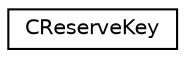 digraph "Graphical Class Hierarchy"
{
  edge [fontname="Helvetica",fontsize="10",labelfontname="Helvetica",labelfontsize="10"];
  node [fontname="Helvetica",fontsize="10",shape=record];
  rankdir="LR";
  Node0 [label="CReserveKey",height=0.2,width=0.4,color="black", fillcolor="white", style="filled",URL="$d3/d65/class_c_reserve_key.html",tooltip="A key allocated from the key pool. "];
}
